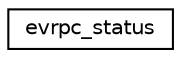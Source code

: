 digraph G
{
  edge [fontname="Helvetica",fontsize="10",labelfontname="Helvetica",labelfontsize="10"];
  node [fontname="Helvetica",fontsize="10",shape=record];
  rankdir="LR";
  Node1 [label="evrpc_status",height=0.2,width=0.4,color="black", fillcolor="white", style="filled",URL="$structevrpc__status.html"];
}

